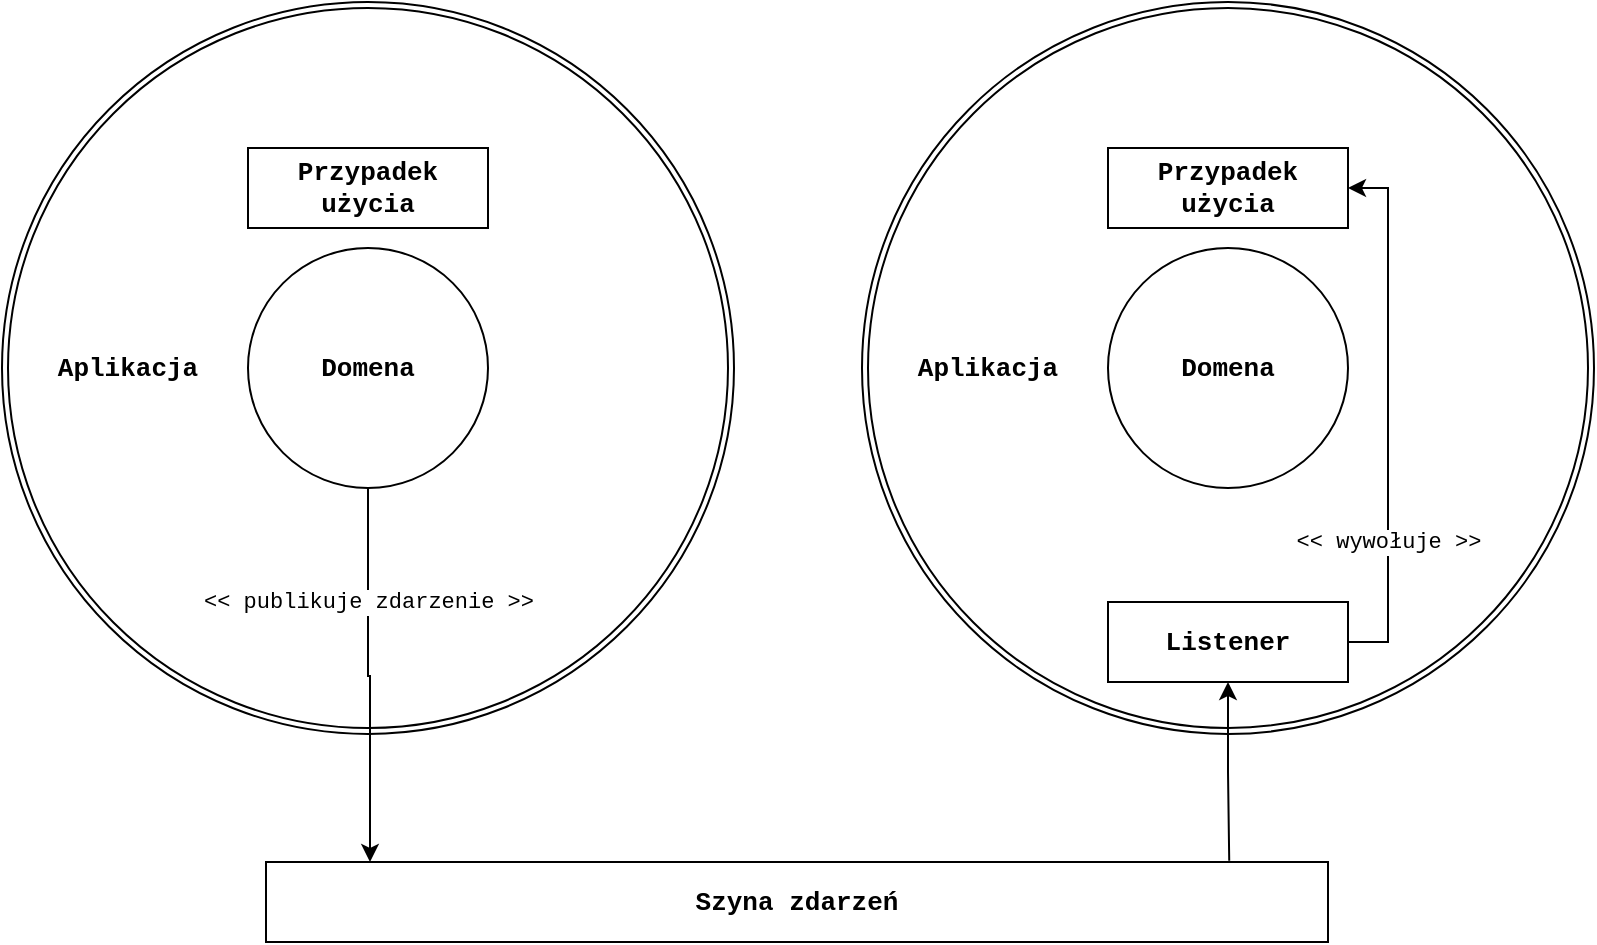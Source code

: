 <mxfile version="16.0.3" type="device"><diagram id="fJWEGuPCdmaZ2XnyZYLt" name="Page-1"><mxGraphModel dx="1395" dy="729" grid="1" gridSize="10" guides="1" tooltips="1" connect="1" arrows="1" fold="1" page="1" pageScale="1" pageWidth="827" pageHeight="1169" math="0" shadow="0"><root><mxCell id="0"/><mxCell id="1" parent="0"/><mxCell id="7kHLkpyoPONS08DYd75G-42" value="" style="ellipse;whiteSpace=wrap;html=1;aspect=fixed;perimeterSpacing=1;" parent="1" vertex="1"><mxGeometry x="16" y="30" width="366" height="366" as="geometry"/></mxCell><mxCell id="7kHLkpyoPONS08DYd75G-43" value="" style="ellipse;whiteSpace=wrap;html=1;aspect=fixed;perimeterSpacing=1;" parent="1" vertex="1"><mxGeometry x="446" y="30" width="366" height="366" as="geometry"/></mxCell><mxCell id="7kHLkpyoPONS08DYd75G-44" value="" style="ellipse;whiteSpace=wrap;html=1;aspect=fixed;" parent="1" vertex="1"><mxGeometry x="19" y="33" width="360" height="360" as="geometry"/></mxCell><mxCell id="7kHLkpyoPONS08DYd75G-45" value="" style="ellipse;whiteSpace=wrap;html=1;aspect=fixed;perimeterSpacing=1;" parent="1" vertex="1"><mxGeometry x="449" y="33" width="360" height="360" as="geometry"/></mxCell><mxCell id="7kHLkpyoPONS08DYd75G-58" style="edgeStyle=orthogonalEdgeStyle;rounded=0;orthogonalLoop=1;jettySize=auto;html=1;exitX=0.5;exitY=1;exitDx=0;exitDy=0;fontFamily=Courier New;fontSize=11;endArrow=classic;endFill=1;" parent="1" source="7kHLkpyoPONS08DYd75G-46" edge="1"><mxGeometry relative="1" as="geometry"><mxPoint x="200" y="460" as="targetPoint"/><Array as="points"><mxPoint x="199" y="367"/><mxPoint x="200" y="367"/></Array></mxGeometry></mxCell><mxCell id="7kHLkpyoPONS08DYd75G-59" value="&amp;lt;&amp;lt; publikuje zdarzenie &amp;gt;&amp;gt;" style="edgeLabel;html=1;align=center;verticalAlign=middle;resizable=0;points=[];fontSize=11;fontFamily=Courier New;" parent="7kHLkpyoPONS08DYd75G-58" vertex="1" connectable="0"><mxGeometry x="0.062" y="-3" relative="1" as="geometry"><mxPoint x="2" y="-42" as="offset"/></mxGeometry></mxCell><mxCell id="7kHLkpyoPONS08DYd75G-46" value="" style="ellipse;whiteSpace=wrap;html=1;aspect=fixed;" parent="1" vertex="1"><mxGeometry x="139" y="153" width="120" height="120" as="geometry"/></mxCell><mxCell id="7kHLkpyoPONS08DYd75G-47" value="" style="ellipse;whiteSpace=wrap;html=1;aspect=fixed;" parent="1" vertex="1"><mxGeometry x="569" y="153" width="120" height="120" as="geometry"/></mxCell><mxCell id="7kHLkpyoPONS08DYd75G-50" value="&lt;font style=&quot;font-size: 13px&quot; face=&quot;Courier New&quot;&gt;&lt;b&gt;Przypadek użycia&lt;br&gt;&lt;/b&gt;&lt;/font&gt;" style="rounded=0;whiteSpace=wrap;html=1;fontStyle=0" parent="1" vertex="1"><mxGeometry x="139" y="103" width="120" height="40" as="geometry"/></mxCell><mxCell id="7kHLkpyoPONS08DYd75G-51" value="&lt;font style=&quot;font-size: 13px&quot; face=&quot;Courier New&quot;&gt;&lt;b&gt;Przypadek użycia&lt;br&gt;&lt;/b&gt;&lt;/font&gt;" style="rounded=0;whiteSpace=wrap;html=1;fontStyle=0" parent="1" vertex="1"><mxGeometry x="569" y="103" width="120" height="40" as="geometry"/></mxCell><mxCell id="7kHLkpyoPONS08DYd75G-60" style="edgeStyle=orthogonalEdgeStyle;rounded=0;orthogonalLoop=1;jettySize=auto;html=1;exitX=0.5;exitY=1;exitDx=0;exitDy=0;entryX=0.907;entryY=-0.017;entryDx=0;entryDy=0;entryPerimeter=0;fontFamily=Courier New;fontSize=11;endArrow=none;endFill=0;startArrow=classic;startFill=1;" parent="1" source="7kHLkpyoPONS08DYd75G-52" target="7kHLkpyoPONS08DYd75G-57" edge="1"><mxGeometry relative="1" as="geometry"/></mxCell><mxCell id="7kHLkpyoPONS08DYd75G-61" style="edgeStyle=orthogonalEdgeStyle;rounded=0;orthogonalLoop=1;jettySize=auto;html=1;exitX=1;exitY=0.5;exitDx=0;exitDy=0;entryX=1;entryY=0.5;entryDx=0;entryDy=0;fontFamily=Courier New;fontSize=11;startArrow=none;startFill=0;endArrow=classic;endFill=1;" parent="1" source="7kHLkpyoPONS08DYd75G-52" target="7kHLkpyoPONS08DYd75G-51" edge="1"><mxGeometry relative="1" as="geometry"/></mxCell><mxCell id="7kHLkpyoPONS08DYd75G-62" value="&amp;lt;&amp;lt; wywołuje &amp;gt;&amp;gt;" style="edgeLabel;html=1;align=center;verticalAlign=middle;resizable=0;points=[];fontSize=11;fontFamily=Courier New;" parent="7kHLkpyoPONS08DYd75G-61" vertex="1" connectable="0"><mxGeometry x="-0.252" relative="1" as="geometry"><mxPoint y="30" as="offset"/></mxGeometry></mxCell><mxCell id="7kHLkpyoPONS08DYd75G-52" value="&lt;span&gt;&lt;font style=&quot;font-size: 13px&quot; face=&quot;Courier New&quot;&gt;Listener&lt;br&gt;&lt;/font&gt;&lt;/span&gt;" style="rounded=0;whiteSpace=wrap;html=1;fontStyle=1" parent="1" vertex="1"><mxGeometry x="569" y="330" width="120" height="40" as="geometry"/></mxCell><mxCell id="7kHLkpyoPONS08DYd75G-53" value="&lt;font style=&quot;font-size: 13px&quot; face=&quot;Courier New&quot;&gt;&lt;b&gt;Aplikacja&lt;/b&gt;&lt;/font&gt;" style="text;html=1;strokeColor=none;fillColor=none;align=center;verticalAlign=middle;whiteSpace=wrap;rounded=0;" parent="1" vertex="1"><mxGeometry x="59" y="203" width="40" height="20" as="geometry"/></mxCell><mxCell id="7kHLkpyoPONS08DYd75G-54" value="Aplikacja" style="text;html=1;strokeColor=none;fillColor=none;align=center;verticalAlign=middle;whiteSpace=wrap;rounded=0;fontSize=13;fontFamily=Courier New;fontStyle=1" parent="1" vertex="1"><mxGeometry x="489" y="203" width="40" height="20" as="geometry"/></mxCell><mxCell id="7kHLkpyoPONS08DYd75G-55" value="Domena" style="text;html=1;strokeColor=none;fillColor=none;align=center;verticalAlign=middle;whiteSpace=wrap;rounded=0;fontSize=13;fontFamily=Courier New;fontStyle=1" parent="1" vertex="1"><mxGeometry x="609" y="203" width="40" height="20" as="geometry"/></mxCell><mxCell id="7kHLkpyoPONS08DYd75G-56" value="&lt;font style=&quot;font-size: 13px&quot; face=&quot;Courier New&quot;&gt;&lt;b&gt;Domena&lt;/b&gt;&lt;/font&gt;" style="text;html=1;strokeColor=none;fillColor=none;align=center;verticalAlign=middle;whiteSpace=wrap;rounded=0;" parent="1" vertex="1"><mxGeometry x="179" y="203" width="40" height="20" as="geometry"/></mxCell><mxCell id="7kHLkpyoPONS08DYd75G-57" value="&lt;font style=&quot;font-size: 13px&quot; face=&quot;Courier New&quot;&gt;&lt;b&gt;Szyna zdarzeń&lt;br&gt;&lt;/b&gt;&lt;/font&gt;" style="rounded=0;whiteSpace=wrap;html=1;fontStyle=0" parent="1" vertex="1"><mxGeometry x="148" y="460" width="531" height="40" as="geometry"/></mxCell></root></mxGraphModel></diagram></mxfile>